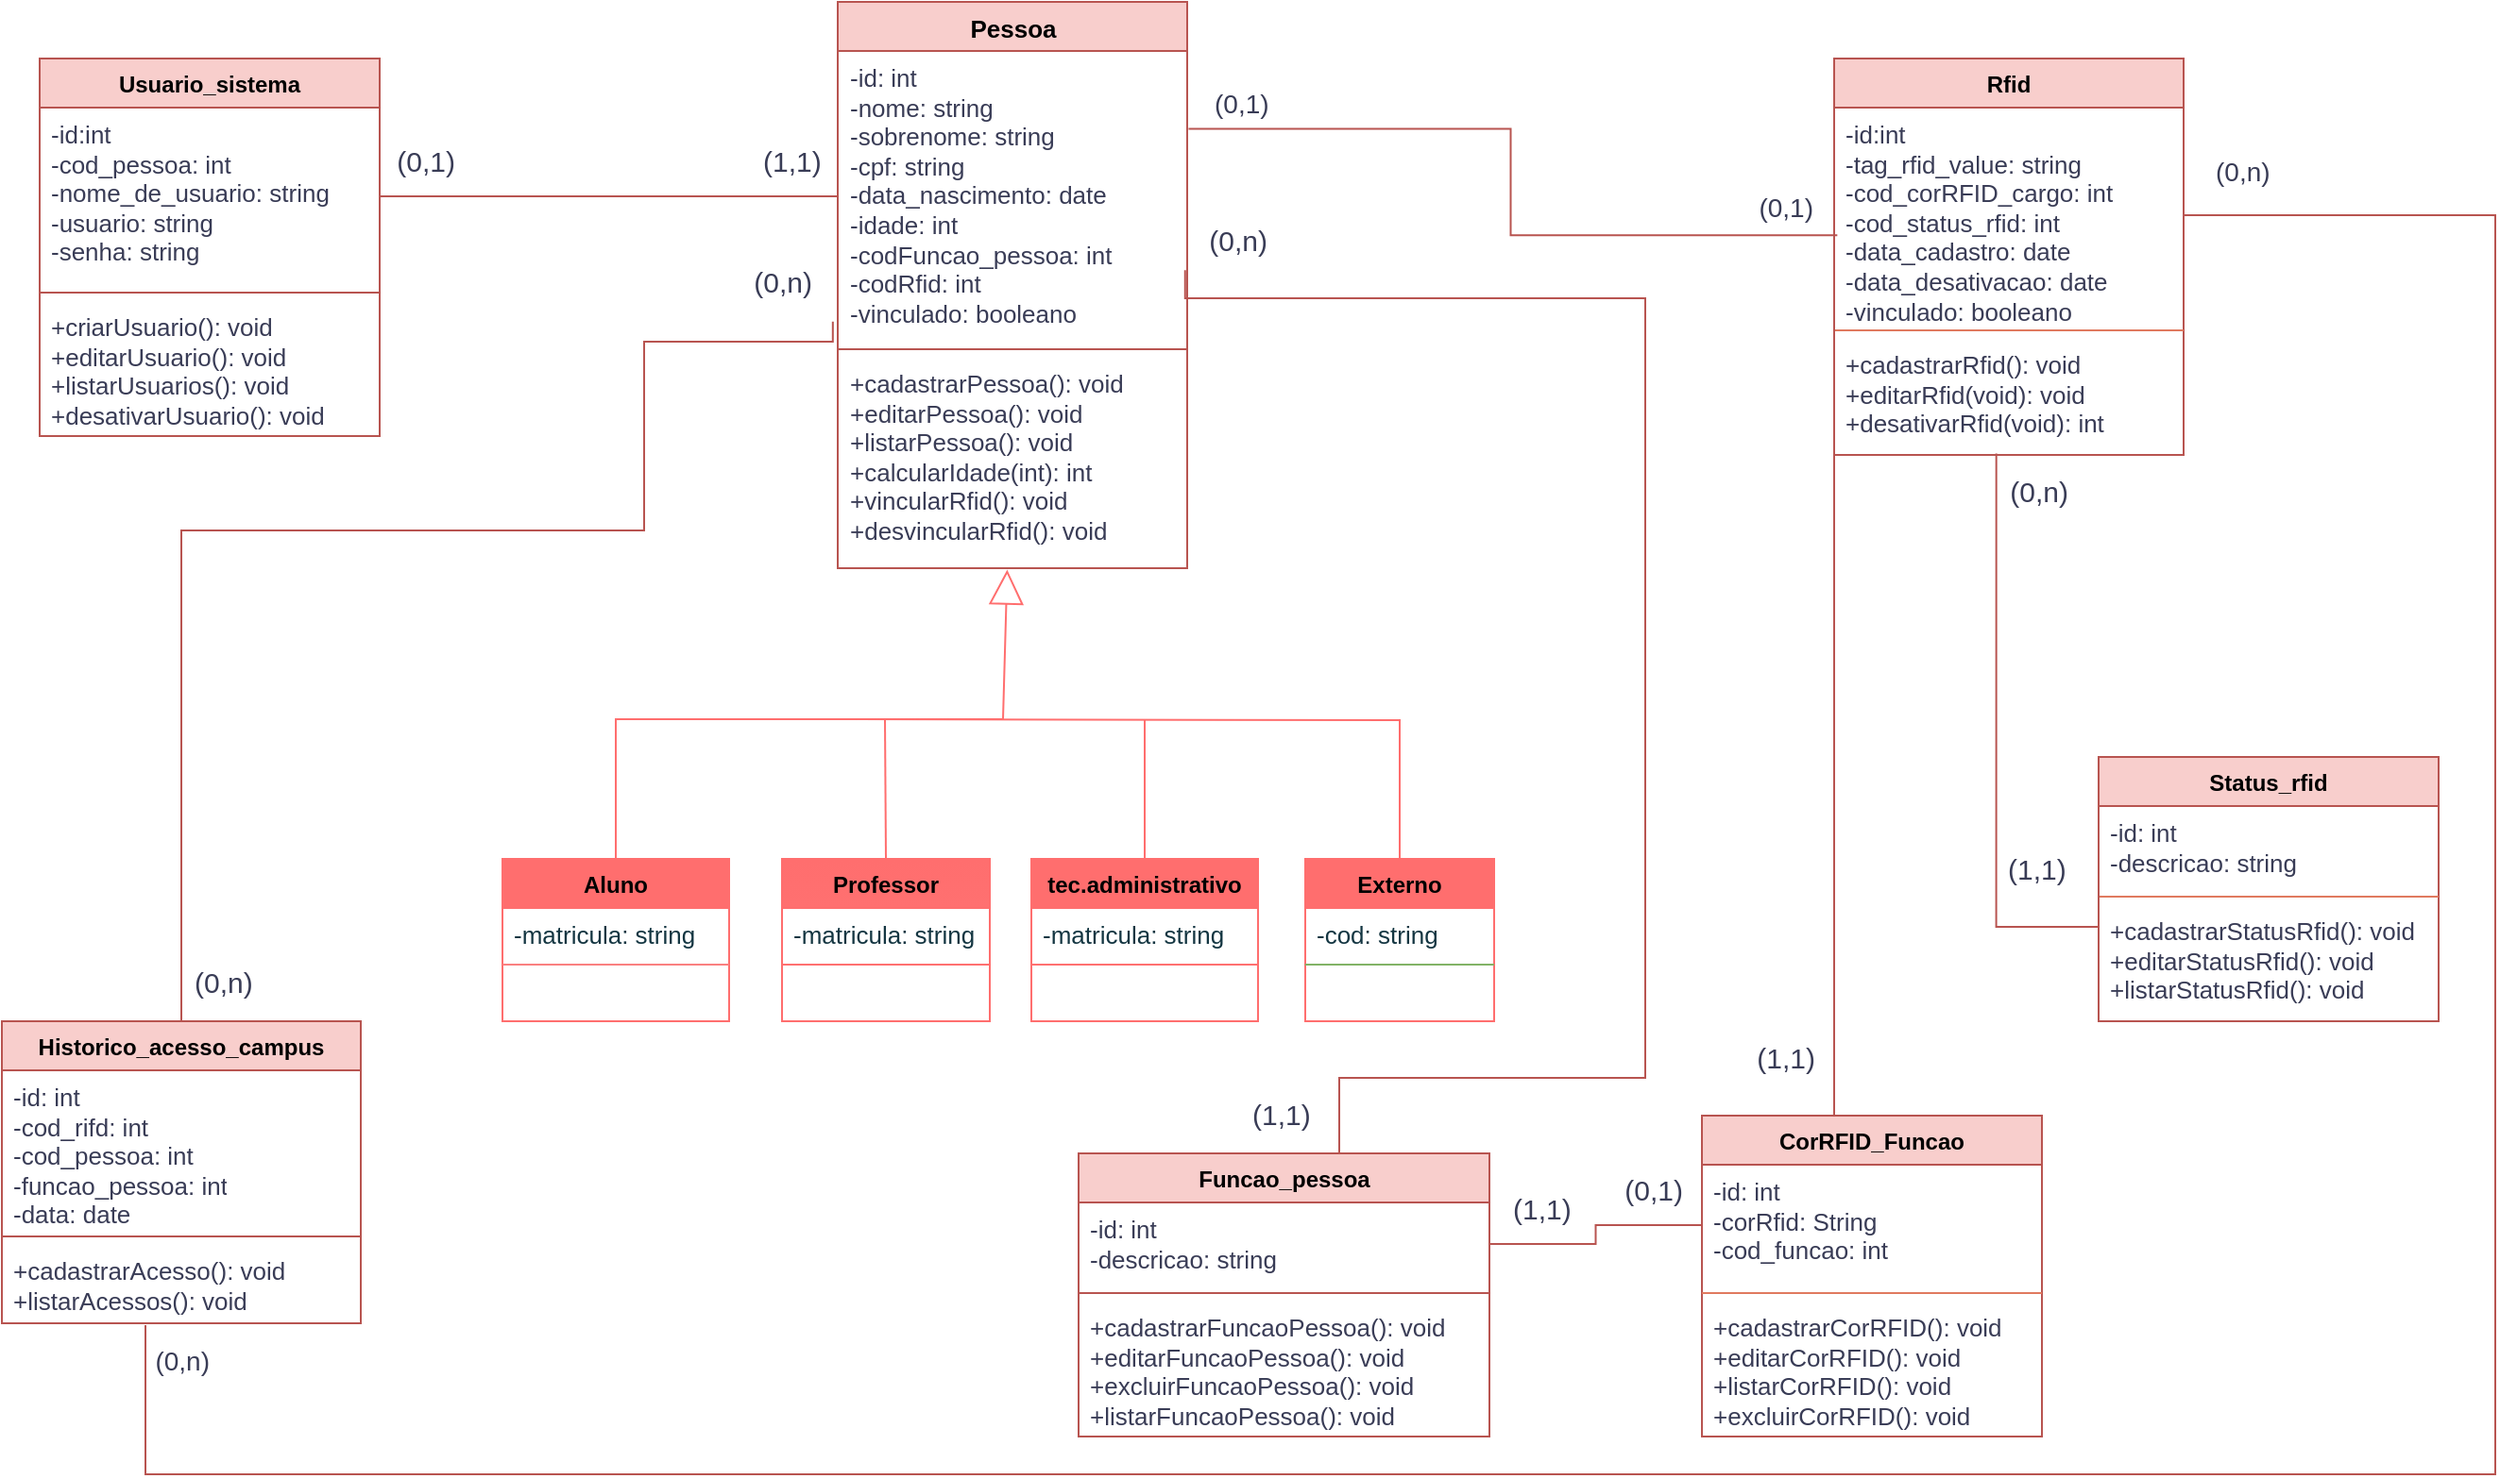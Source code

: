 <mxfile version="24.7.7">
  <diagram id="C5RBs43oDa-KdzZeNtuy" name="Page-1">
    <mxGraphModel grid="1" page="0" gridSize="10" guides="1" tooltips="1" connect="1" arrows="1" fold="1" pageScale="1" pageWidth="827" pageHeight="1169" math="0" shadow="0">
      <root>
        <mxCell id="WIyWlLk6GJQsqaUBKTNV-0" />
        <mxCell id="WIyWlLk6GJQsqaUBKTNV-1" parent="WIyWlLk6GJQsqaUBKTNV-0" />
        <mxCell id="M4-ka_P6qyNskd-XwN5T-8" value="Rfid" style="swimlane;fontStyle=1;align=center;verticalAlign=top;childLayout=stackLayout;horizontal=1;startSize=26;horizontalStack=0;resizeParent=1;resizeParentMax=0;resizeLast=0;collapsible=1;marginBottom=0;whiteSpace=wrap;html=1;strokeColor=#b85450;fillColor=#f8cecc;labelBackgroundColor=none;" vertex="1" parent="WIyWlLk6GJQsqaUBKTNV-1">
          <mxGeometry x="1060" y="60" width="185" height="210" as="geometry" />
        </mxCell>
        <mxCell id="M4-ka_P6qyNskd-XwN5T-9" value="&lt;div style=&quot;font-size: 13px;&quot;&gt;&lt;span style=&quot;text-wrap: nowrap; font-size: 13px;&quot;&gt;-id:int&lt;/span&gt;&lt;/div&gt;&lt;div style=&quot;font-size: 13px;&quot;&gt;&lt;span style=&quot;text-wrap: nowrap; font-size: 13px;&quot;&gt;-tag_rfid_value: string&lt;/span&gt;&lt;/div&gt;&lt;div style=&quot;font-size: 13px;&quot;&gt;&lt;span style=&quot;text-wrap: nowrap; font-size: 13px;&quot;&gt;-cod_corRFID_cargo: int&lt;/span&gt;&lt;/div&gt;&lt;div style=&quot;font-size: 13px;&quot;&gt;&lt;span style=&quot;text-wrap: nowrap; font-size: 13px;&quot;&gt;-cod_status_rfid: int&lt;/span&gt;&lt;/div&gt;&lt;div style=&quot;font-size: 13px;&quot;&gt;&lt;span style=&quot;text-wrap: nowrap; font-size: 13px;&quot;&gt;-data_cadastro: date&lt;/span&gt;&lt;/div&gt;&lt;div style=&quot;font-size: 13px;&quot;&gt;&lt;span style=&quot;text-wrap: nowrap; font-size: 13px;&quot;&gt;-data_desativacao: date&lt;/span&gt;&lt;/div&gt;&lt;div style=&quot;font-size: 13px;&quot;&gt;&lt;span style=&quot;text-wrap: nowrap; font-size: 13px;&quot;&gt;-vinculado: booleano&lt;/span&gt;&lt;/div&gt;" style="text;strokeColor=none;fillColor=none;align=left;verticalAlign=top;spacingLeft=4;spacingRight=4;overflow=hidden;rotatable=0;points=[[0,0.5],[1,0.5]];portConstraint=eastwest;whiteSpace=wrap;html=1;fontColor=#393C56;fontSize=13;labelBackgroundColor=none;" vertex="1" parent="M4-ka_P6qyNskd-XwN5T-8">
          <mxGeometry y="26" width="185" height="114" as="geometry" />
        </mxCell>
        <mxCell id="M4-ka_P6qyNskd-XwN5T-10" value="" style="line;strokeWidth=1;fillColor=none;align=left;verticalAlign=middle;spacingTop=-1;spacingLeft=3;spacingRight=3;rotatable=0;labelPosition=right;points=[];portConstraint=eastwest;strokeColor=#E07A5F;fontColor=#393C56;labelBackgroundColor=none;" vertex="1" parent="M4-ka_P6qyNskd-XwN5T-8">
          <mxGeometry y="140" width="185" height="8" as="geometry" />
        </mxCell>
        <mxCell id="M4-ka_P6qyNskd-XwN5T-11" value="+cadastrarRfid(): void&lt;div style=&quot;font-size: 13px;&quot;&gt;+editarRfid(void): void&lt;/div&gt;&lt;div style=&quot;font-size: 13px;&quot;&gt;+desativarRfid(void): int&lt;/div&gt;" style="text;strokeColor=none;fillColor=none;align=left;verticalAlign=top;spacingLeft=4;spacingRight=4;overflow=hidden;rotatable=0;points=[[0,0.5],[1,0.5]];portConstraint=eastwest;whiteSpace=wrap;html=1;fontColor=#393C56;fontSize=13;labelBackgroundColor=none;" vertex="1" parent="M4-ka_P6qyNskd-XwN5T-8">
          <mxGeometry y="148" width="185" height="62" as="geometry" />
        </mxCell>
        <mxCell id="M4-ka_P6qyNskd-XwN5T-16" value="Pessoa" style="swimlane;fontStyle=1;align=center;verticalAlign=top;childLayout=stackLayout;horizontal=1;startSize=26;horizontalStack=0;resizeParent=1;resizeParentMax=0;resizeLast=0;collapsible=1;marginBottom=0;whiteSpace=wrap;html=1;strokeColor=#b85450;fillColor=#f8cecc;fontSize=13;labelBackgroundColor=none;fillStyle=auto;" vertex="1" parent="WIyWlLk6GJQsqaUBKTNV-1">
          <mxGeometry x="532.5" y="30" width="185" height="300" as="geometry" />
        </mxCell>
        <mxCell id="M4-ka_P6qyNskd-XwN5T-17" value="-id: int&lt;div style=&quot;font-size: 13px;&quot;&gt;-nome: string&lt;br style=&quot;font-size: 13px;&quot;&gt;&lt;/div&gt;&lt;div style=&quot;font-size: 13px;&quot;&gt;-sobrenome: string&lt;br style=&quot;font-size: 13px;&quot;&gt;&lt;/div&gt;&lt;div style=&quot;font-size: 13px;&quot;&gt;-cpf: string&lt;br style=&quot;font-size: 13px;&quot;&gt;&lt;/div&gt;&lt;div style=&quot;font-size: 13px;&quot;&gt;-data_nascimento: date&lt;/div&gt;&lt;div style=&quot;font-size: 13px;&quot;&gt;-idade: int&lt;/div&gt;&lt;div style=&quot;font-size: 13px;&quot;&gt;-codFuncao_pessoa: int&lt;br style=&quot;font-size: 13px;&quot;&gt;&lt;/div&gt;&lt;div style=&quot;font-size: 13px;&quot;&gt;-codRfid: int&lt;/div&gt;&lt;div style=&quot;font-size: 13px;&quot;&gt;&lt;span style=&quot;text-wrap: nowrap;&quot;&gt;-vinculado: booleano&lt;/span&gt;&lt;br&gt;&lt;/div&gt;" style="text;strokeColor=none;fillColor=none;align=left;verticalAlign=top;spacingLeft=4;spacingRight=4;overflow=hidden;rotatable=0;points=[[0,0.5],[1,0.5]];portConstraint=eastwest;whiteSpace=wrap;html=1;fontColor=#393C56;fontSize=13;labelBackgroundColor=none;" vertex="1" parent="M4-ka_P6qyNskd-XwN5T-16">
          <mxGeometry y="26" width="185" height="154" as="geometry" />
        </mxCell>
        <mxCell id="M4-ka_P6qyNskd-XwN5T-18" value="" style="line;strokeWidth=1;fillColor=#f8cecc;align=left;verticalAlign=middle;spacingTop=-1;spacingLeft=3;spacingRight=3;rotatable=0;labelPosition=right;points=[];portConstraint=eastwest;strokeColor=#b85450;labelBackgroundColor=none;" vertex="1" parent="M4-ka_P6qyNskd-XwN5T-16">
          <mxGeometry y="180" width="185" height="8" as="geometry" />
        </mxCell>
        <mxCell id="M4-ka_P6qyNskd-XwN5T-19" value="+cadastrarPessoa(): void&lt;div style=&quot;font-size: 13px;&quot;&gt;+editarPessoa(): void&lt;/div&gt;&lt;div style=&quot;font-size: 13px;&quot;&gt;&lt;span style=&quot;background-color: initial; font-size: 13px;&quot;&gt;+listarPessoa(): void&lt;/span&gt;&lt;/div&gt;&lt;div style=&quot;font-size: 13px;&quot;&gt;&lt;span style=&quot;background-color: initial; font-size: 13px;&quot;&gt;+calcularIdade(int): int&lt;br&gt;&lt;/span&gt;&lt;div&gt;+vincularRfid(): void&lt;/div&gt;&lt;div&gt;+desvincularRfid(): void&lt;/div&gt;&lt;/div&gt;" style="text;strokeColor=none;fillColor=none;align=left;verticalAlign=top;spacingLeft=4;spacingRight=4;overflow=hidden;rotatable=0;points=[[0,0.5],[1,0.5]];portConstraint=eastwest;whiteSpace=wrap;html=1;fontColor=#393C56;fontSize=13;labelBackgroundColor=none;" vertex="1" parent="M4-ka_P6qyNskd-XwN5T-16">
          <mxGeometry y="188" width="185" height="112" as="geometry" />
        </mxCell>
        <mxCell id="M4-ka_P6qyNskd-XwN5T-28" value="Funcao_pessoa" style="swimlane;fontStyle=1;align=center;verticalAlign=top;childLayout=stackLayout;horizontal=1;startSize=26;horizontalStack=0;resizeParent=1;resizeParentMax=0;resizeLast=0;collapsible=1;marginBottom=0;whiteSpace=wrap;html=1;strokeColor=#b85450;fillColor=#f8cecc;labelBackgroundColor=none;" vertex="1" parent="WIyWlLk6GJQsqaUBKTNV-1">
          <mxGeometry x="660" y="640" width="217.5" height="150" as="geometry" />
        </mxCell>
        <mxCell id="M4-ka_P6qyNskd-XwN5T-29" value="-id: int&lt;div style=&quot;font-size: 13px;&quot;&gt;-descricao: string&lt;br style=&quot;font-size: 13px;&quot;&gt;&lt;/div&gt;" style="text;strokeColor=none;fillColor=none;align=left;verticalAlign=top;spacingLeft=4;spacingRight=4;overflow=hidden;rotatable=0;points=[[0,0.5],[1,0.5]];portConstraint=eastwest;whiteSpace=wrap;html=1;fontColor=#393C56;fontSize=13;labelBackgroundColor=none;" vertex="1" parent="M4-ka_P6qyNskd-XwN5T-28">
          <mxGeometry y="26" width="217.5" height="44" as="geometry" />
        </mxCell>
        <mxCell id="M4-ka_P6qyNskd-XwN5T-30" value="" style="line;strokeWidth=1;fillColor=#f8cecc;align=left;verticalAlign=middle;spacingTop=-1;spacingLeft=3;spacingRight=3;rotatable=0;labelPosition=right;points=[];portConstraint=eastwest;strokeColor=#b85450;labelBackgroundColor=none;" vertex="1" parent="M4-ka_P6qyNskd-XwN5T-28">
          <mxGeometry y="70" width="217.5" height="8" as="geometry" />
        </mxCell>
        <mxCell id="M4-ka_P6qyNskd-XwN5T-31" value="+cadastrarFuncaoPessoa(): void&lt;div style=&quot;font-size: 13px;&quot;&gt;+editarFuncaoPessoa(): void&lt;/div&gt;&lt;div style=&quot;font-size: 13px;&quot;&gt;+excluirFuncaoPessoa(): void&lt;/div&gt;&lt;div style=&quot;font-size: 13px;&quot;&gt;+listar&lt;span style=&quot;background-color: initial;&quot;&gt;FuncaoPessoa(): void&lt;/span&gt;&lt;/div&gt;" style="text;strokeColor=none;fillColor=none;align=left;verticalAlign=top;spacingLeft=4;spacingRight=4;overflow=hidden;rotatable=0;points=[[0,0.5],[1,0.5]];portConstraint=eastwest;whiteSpace=wrap;html=1;fontColor=#393C56;fontSize=13;labelBackgroundColor=none;" vertex="1" parent="M4-ka_P6qyNskd-XwN5T-28">
          <mxGeometry y="78" width="217.5" height="72" as="geometry" />
        </mxCell>
        <mxCell id="M4-ka_P6qyNskd-XwN5T-32" value="Status_rfid" style="swimlane;fontStyle=1;align=center;verticalAlign=top;childLayout=stackLayout;horizontal=1;startSize=26;horizontalStack=0;resizeParent=1;resizeParentMax=0;resizeLast=0;collapsible=1;marginBottom=0;whiteSpace=wrap;html=1;strokeColor=#b85450;fillColor=#f8cecc;labelBackgroundColor=none;" vertex="1" parent="WIyWlLk6GJQsqaUBKTNV-1">
          <mxGeometry x="1200" y="430" width="180" height="140" as="geometry" />
        </mxCell>
        <mxCell id="M4-ka_P6qyNskd-XwN5T-33" value="-id: int&lt;div style=&quot;font-size: 13px;&quot;&gt;-descricao: string&lt;br style=&quot;font-size: 13px;&quot;&gt;&lt;/div&gt;" style="text;strokeColor=none;fillColor=none;align=left;verticalAlign=top;spacingLeft=4;spacingRight=4;overflow=hidden;rotatable=0;points=[[0,0.5],[1,0.5]];portConstraint=eastwest;whiteSpace=wrap;html=1;fontColor=#393C56;fontSize=13;labelBackgroundColor=none;" vertex="1" parent="M4-ka_P6qyNskd-XwN5T-32">
          <mxGeometry y="26" width="180" height="44" as="geometry" />
        </mxCell>
        <mxCell id="M4-ka_P6qyNskd-XwN5T-62" value="" style="line;strokeWidth=1;fillColor=none;align=left;verticalAlign=middle;spacingTop=-1;spacingLeft=3;spacingRight=3;rotatable=0;labelPosition=right;points=[];portConstraint=eastwest;strokeColor=#E07A5F;fontColor=#393C56;labelBackgroundColor=none;" vertex="1" parent="M4-ka_P6qyNskd-XwN5T-32">
          <mxGeometry y="70" width="180" height="8" as="geometry" />
        </mxCell>
        <mxCell id="M4-ka_P6qyNskd-XwN5T-35" value="+cadastrarStatusRfid(): void&lt;div style=&quot;font-size: 13px;&quot;&gt;+editarStatusRfid(): void&lt;/div&gt;&lt;div style=&quot;font-size: 13px;&quot;&gt;+listarStatusRfid()&lt;span style=&quot;background-color: initial;&quot;&gt;: void&lt;/span&gt;&lt;/div&gt;" style="text;strokeColor=none;fillColor=none;align=left;verticalAlign=top;spacingLeft=4;spacingRight=4;overflow=hidden;rotatable=0;points=[[0,0.5],[1,0.5]];portConstraint=eastwest;whiteSpace=wrap;html=1;fontColor=#393C56;fontSize=13;labelBackgroundColor=none;" vertex="1" parent="M4-ka_P6qyNskd-XwN5T-32">
          <mxGeometry y="78" width="180" height="62" as="geometry" />
        </mxCell>
        <mxCell id="M4-ka_P6qyNskd-XwN5T-40" value="Historico_acesso_campus" style="swimlane;fontStyle=1;align=center;verticalAlign=top;childLayout=stackLayout;horizontal=1;startSize=26;horizontalStack=0;resizeParent=1;resizeParentMax=0;resizeLast=0;collapsible=1;marginBottom=0;whiteSpace=wrap;html=1;strokeColor=#b85450;fillColor=#f8cecc;labelBackgroundColor=none;" vertex="1" parent="WIyWlLk6GJQsqaUBKTNV-1">
          <mxGeometry x="90" y="570" width="190" height="160" as="geometry" />
        </mxCell>
        <mxCell id="M4-ka_P6qyNskd-XwN5T-41" value="-id: int&lt;div&gt;-cod_rifd: int&lt;br&gt;&lt;div style=&quot;font-size: 13px;&quot;&gt;-cod_pessoa: int&lt;/div&gt;&lt;div style=&quot;font-size: 13px;&quot;&gt;-funcao_pessoa: int&lt;br&gt;&lt;div style=&quot;font-size: 13px;&quot;&gt;-data: date&lt;br style=&quot;font-size: 13px;&quot;&gt;&lt;/div&gt;&lt;/div&gt;&lt;/div&gt;" style="text;strokeColor=none;fillColor=none;align=left;verticalAlign=top;spacingLeft=4;spacingRight=4;overflow=hidden;rotatable=0;points=[[0,0.5],[1,0.5]];portConstraint=eastwest;whiteSpace=wrap;html=1;fontColor=#393C56;fontSize=13;labelBackgroundColor=none;" vertex="1" parent="M4-ka_P6qyNskd-XwN5T-40">
          <mxGeometry y="26" width="190" height="84" as="geometry" />
        </mxCell>
        <mxCell id="M4-ka_P6qyNskd-XwN5T-42" value="" style="line;strokeWidth=1;fillColor=#f8cecc;align=left;verticalAlign=middle;spacingTop=-1;spacingLeft=3;spacingRight=3;rotatable=0;labelPosition=right;points=[];portConstraint=eastwest;strokeColor=#b85450;labelBackgroundColor=none;" vertex="1" parent="M4-ka_P6qyNskd-XwN5T-40">
          <mxGeometry y="110" width="190" height="8" as="geometry" />
        </mxCell>
        <mxCell id="M4-ka_P6qyNskd-XwN5T-43" value="+cadastrarAcesso(): void&lt;div style=&quot;font-size: 13px;&quot;&gt;+listarAcessos(): void&lt;/div&gt;" style="text;strokeColor=none;fillColor=none;align=left;verticalAlign=top;spacingLeft=4;spacingRight=4;overflow=hidden;rotatable=0;points=[[0,0.5],[1,0.5]];portConstraint=eastwest;whiteSpace=wrap;html=1;fontColor=#393C56;fontSize=13;labelBackgroundColor=none;" vertex="1" parent="M4-ka_P6qyNskd-XwN5T-40">
          <mxGeometry y="118" width="190" height="42" as="geometry" />
        </mxCell>
        <mxCell id="M4-ka_P6qyNskd-XwN5T-58" value="Usuario_sistema" style="swimlane;fontStyle=1;align=center;verticalAlign=top;childLayout=stackLayout;horizontal=1;startSize=26;horizontalStack=0;resizeParent=1;resizeParentMax=0;resizeLast=0;collapsible=1;marginBottom=0;whiteSpace=wrap;html=1;strokeColor=#b85450;fillColor=#f8cecc;labelBackgroundColor=none;" vertex="1" parent="WIyWlLk6GJQsqaUBKTNV-1">
          <mxGeometry x="110" y="60" width="180" height="200" as="geometry" />
        </mxCell>
        <mxCell id="M4-ka_P6qyNskd-XwN5T-59" value="&lt;span style=&quot;text-wrap: nowrap; font-size: 13px;&quot;&gt;-id:int&lt;/span&gt;&lt;div&gt;&lt;span style=&quot;text-wrap: nowrap;&quot;&gt;-cod_pessoa: int&lt;br&gt;&lt;/span&gt;&lt;div style=&quot;font-size: 13px;&quot;&gt;&lt;div&gt;-nome_de_usuario: string&lt;/div&gt;&lt;div&gt;-usuario: string&lt;/div&gt;&lt;div&gt;-senha: string&lt;/div&gt;&lt;/div&gt;&lt;/div&gt;" style="text;strokeColor=none;fillColor=none;align=left;verticalAlign=top;spacingLeft=4;spacingRight=4;overflow=hidden;rotatable=0;points=[[0,0.5],[1,0.5]];portConstraint=eastwest;whiteSpace=wrap;html=1;fontColor=#393C56;fontSize=13;labelBackgroundColor=none;" vertex="1" parent="M4-ka_P6qyNskd-XwN5T-58">
          <mxGeometry y="26" width="180" height="94" as="geometry" />
        </mxCell>
        <mxCell id="M4-ka_P6qyNskd-XwN5T-60" value="" style="line;strokeWidth=1;fillColor=#f8cecc;align=left;verticalAlign=middle;spacingTop=-1;spacingLeft=3;spacingRight=3;rotatable=0;labelPosition=right;points=[];portConstraint=eastwest;strokeColor=#b85450;labelBackgroundColor=none;" vertex="1" parent="M4-ka_P6qyNskd-XwN5T-58">
          <mxGeometry y="120" width="180" height="8" as="geometry" />
        </mxCell>
        <mxCell id="M4-ka_P6qyNskd-XwN5T-61" value="&lt;div&gt;+criarUsuario(): void&lt;/div&gt;&lt;div&gt;+editarUsuario():&amp;nbsp;&lt;span style=&quot;background-color: initial;&quot;&gt;void&lt;/span&gt;&lt;/div&gt;&lt;div&gt;+listarUsuarios()&lt;span style=&quot;background-color: initial;&quot;&gt;:&amp;nbsp;&lt;/span&gt;&lt;span style=&quot;background-color: initial;&quot;&gt;void&lt;/span&gt;&lt;/div&gt;&lt;div&gt;+desativarUsuario()&lt;span style=&quot;background-color: initial;&quot;&gt;:&amp;nbsp;&lt;/span&gt;&lt;span style=&quot;background-color: initial;&quot;&gt;void&lt;/span&gt;&lt;/div&gt;" style="text;strokeColor=none;fillColor=none;align=left;verticalAlign=top;spacingLeft=4;spacingRight=4;overflow=hidden;rotatable=0;points=[[0,0.5],[1,0.5]];portConstraint=eastwest;whiteSpace=wrap;html=1;fontColor=#393C56;fontSize=13;labelBackgroundColor=none;" vertex="1" parent="M4-ka_P6qyNskd-XwN5T-58">
          <mxGeometry y="128" width="180" height="72" as="geometry" />
        </mxCell>
        <mxCell id="M4-ka_P6qyNskd-XwN5T-89" value="" style="endArrow=block;endSize=16;endFill=0;html=1;rounded=0;strokeColor=#FF6E6E;fontColor=default;fillColor=#008a00;exitX=0.5;exitY=0;exitDx=0;exitDy=0;entryX=0.485;entryY=1.007;entryDx=0;entryDy=0;entryPerimeter=0;labelBackgroundColor=none;" edge="1" parent="WIyWlLk6GJQsqaUBKTNV-1" source="rJte8QQAC7rV0e9gO7kI-1" target="M4-ka_P6qyNskd-XwN5T-19">
          <mxGeometry width="160" relative="1" as="geometry">
            <mxPoint x="415" y="508" as="sourcePoint" />
            <mxPoint x="622.5" y="300" as="targetPoint" />
            <Array as="points">
              <mxPoint x="415" y="410" />
              <mxPoint x="620" y="410" />
            </Array>
          </mxGeometry>
        </mxCell>
        <mxCell id="M4-ka_P6qyNskd-XwN5T-90" value="" style="endArrow=none;html=1;edgeStyle=orthogonalEdgeStyle;rounded=0;strokeColor=#FF6E6E;fontColor=default;fillColor=#008a00;entryX=0.5;entryY=0;entryDx=0;entryDy=0;labelBackgroundColor=none;" edge="1" parent="WIyWlLk6GJQsqaUBKTNV-1" target="rJte8QQAC7rV0e9gO7kI-9">
          <mxGeometry relative="1" as="geometry">
            <mxPoint x="542.5" y="410" as="sourcePoint" />
            <mxPoint x="850" y="510" as="targetPoint" />
          </mxGeometry>
        </mxCell>
        <mxCell id="M4-ka_P6qyNskd-XwN5T-91" value="" style="edgeLabel;resizable=0;html=1;align=left;verticalAlign=bottom;strokeColor=#E07A5F;fontColor=#393C56;fillColor=#F2CC8F;labelBackgroundColor=none;" connectable="0" vertex="1" parent="M4-ka_P6qyNskd-XwN5T-90">
          <mxGeometry x="-1" relative="1" as="geometry" />
        </mxCell>
        <mxCell id="M4-ka_P6qyNskd-XwN5T-92" value="" style="edgeLabel;resizable=0;html=1;align=right;verticalAlign=bottom;strokeColor=#E07A5F;fontColor=#393C56;fillColor=#F2CC8F;labelBackgroundColor=none;" connectable="0" vertex="1" parent="M4-ka_P6qyNskd-XwN5T-90">
          <mxGeometry x="1" relative="1" as="geometry" />
        </mxCell>
        <mxCell id="M4-ka_P6qyNskd-XwN5T-96" value="" style="endArrow=none;html=1;edgeStyle=orthogonalEdgeStyle;rounded=0;strokeColor=#FF6E6E;fontColor=default;fillColor=#008a00;exitX=0.5;exitY=0;exitDx=0;exitDy=0;labelBackgroundColor=none;" edge="1" parent="WIyWlLk6GJQsqaUBKTNV-1" source="rJte8QQAC7rV0e9gO7kI-5">
          <mxGeometry relative="1" as="geometry">
            <mxPoint x="557.5" y="510" as="sourcePoint" />
            <mxPoint x="557.5" y="410" as="targetPoint" />
          </mxGeometry>
        </mxCell>
        <mxCell id="M4-ka_P6qyNskd-XwN5T-118" value="" style="endArrow=none;html=1;edgeStyle=orthogonalEdgeStyle;rounded=0;strokeColor=#b85450;fontColor=default;fillColor=#f8cecc;exitX=0;exitY=0.5;exitDx=0;exitDy=0;entryX=1;entryY=0.5;entryDx=0;entryDy=0;labelBackgroundColor=none;" edge="1" parent="WIyWlLk6GJQsqaUBKTNV-1" source="M4-ka_P6qyNskd-XwN5T-17" target="M4-ka_P6qyNskd-XwN5T-59">
          <mxGeometry relative="1" as="geometry">
            <mxPoint x="520" y="360" as="sourcePoint" />
            <mxPoint x="680" y="360" as="targetPoint" />
          </mxGeometry>
        </mxCell>
        <mxCell id="M4-ka_P6qyNskd-XwN5T-119" value="(1,1)" style="edgeLabel;resizable=0;html=1;align=left;verticalAlign=bottom;strokeColor=#E07A5F;fontColor=#393C56;fillColor=#F2CC8F;fontSize=15;labelBackgroundColor=none;" connectable="0" vertex="1" parent="M4-ka_P6qyNskd-XwN5T-118">
          <mxGeometry x="-1" relative="1" as="geometry">
            <mxPoint x="-42" y="-8" as="offset" />
          </mxGeometry>
        </mxCell>
        <mxCell id="M4-ka_P6qyNskd-XwN5T-120" value="(0,1)" style="edgeLabel;resizable=0;html=1;align=right;verticalAlign=bottom;strokeColor=#E07A5F;fontColor=#393C56;fillColor=#F2CC8F;fontSize=15;labelBackgroundColor=none;" connectable="0" vertex="1" parent="M4-ka_P6qyNskd-XwN5T-118">
          <mxGeometry x="1" relative="1" as="geometry">
            <mxPoint x="40" y="-8" as="offset" />
          </mxGeometry>
        </mxCell>
        <mxCell id="M4-ka_P6qyNskd-XwN5T-125" value="" style="endArrow=none;html=1;edgeStyle=orthogonalEdgeStyle;rounded=0;strokeColor=#b85450;fontColor=default;fillColor=#f8cecc;exitX=0.5;exitY=0;exitDx=0;exitDy=0;fontSize=15;entryX=0.994;entryY=0.754;entryDx=0;entryDy=0;entryPerimeter=0;labelBackgroundColor=none;" edge="1" parent="WIyWlLk6GJQsqaUBKTNV-1" source="M4-ka_P6qyNskd-XwN5T-28" target="M4-ka_P6qyNskd-XwN5T-17">
          <mxGeometry relative="1" as="geometry">
            <mxPoint x="980" y="430" as="sourcePoint" />
            <mxPoint x="740" y="200" as="targetPoint" />
            <Array as="points">
              <mxPoint x="798" y="600" />
              <mxPoint x="960" y="600" />
              <mxPoint x="960" y="187" />
              <mxPoint x="716" y="187" />
            </Array>
          </mxGeometry>
        </mxCell>
        <mxCell id="M4-ka_P6qyNskd-XwN5T-126" value="(1,1)" style="edgeLabel;resizable=0;html=1;align=left;verticalAlign=bottom;strokeColor=#E07A5F;fontColor=#393C56;fillColor=#F2CC8F;fontSize=15;labelBackgroundColor=none;" connectable="0" vertex="1" parent="M4-ka_P6qyNskd-XwN5T-125">
          <mxGeometry x="-1" relative="1" as="geometry">
            <mxPoint x="-19" y="-10" as="offset" />
          </mxGeometry>
        </mxCell>
        <mxCell id="M4-ka_P6qyNskd-XwN5T-127" value="(0,n)" style="edgeLabel;resizable=0;html=1;align=right;verticalAlign=bottom;strokeColor=#E07A5F;fontColor=#393C56;fillColor=#F2CC8F;fontSize=15;labelBackgroundColor=none;" connectable="0" vertex="1" parent="M4-ka_P6qyNskd-XwN5T-125">
          <mxGeometry x="1" relative="1" as="geometry">
            <mxPoint x="44" y="-5" as="offset" />
          </mxGeometry>
        </mxCell>
        <mxCell id="M4-ka_P6qyNskd-XwN5T-134" value="" style="endArrow=none;html=1;edgeStyle=orthogonalEdgeStyle;rounded=0;strokeColor=#b85450;fontColor=default;fillColor=#f8cecc;exitX=0.5;exitY=0;exitDx=0;exitDy=0;entryX=-0.014;entryY=0.931;entryDx=0;entryDy=0;entryPerimeter=0;labelBackgroundColor=none;" edge="1" parent="WIyWlLk6GJQsqaUBKTNV-1" source="M4-ka_P6qyNskd-XwN5T-40" target="M4-ka_P6qyNskd-XwN5T-17">
          <mxGeometry relative="1" as="geometry">
            <mxPoint x="510" y="630" as="sourcePoint" />
            <mxPoint x="670" y="630" as="targetPoint" />
            <Array as="points">
              <mxPoint x="185" y="310" />
              <mxPoint x="430" y="310" />
              <mxPoint x="430" y="210" />
            </Array>
          </mxGeometry>
        </mxCell>
        <mxCell id="M4-ka_P6qyNskd-XwN5T-135" value="(0,n)" style="edgeLabel;resizable=0;html=1;align=left;verticalAlign=bottom;strokeColor=#E07A5F;fontColor=#393C56;fillColor=#F2CC8F;fontSize=15;labelBackgroundColor=none;" connectable="0" vertex="1" parent="M4-ka_P6qyNskd-XwN5T-134">
          <mxGeometry x="-1" relative="1" as="geometry">
            <mxPoint x="5" y="-10" as="offset" />
          </mxGeometry>
        </mxCell>
        <mxCell id="M4-ka_P6qyNskd-XwN5T-136" value="(0,n)" style="edgeLabel;resizable=0;html=1;align=right;verticalAlign=bottom;strokeColor=#E07A5F;fontColor=#393C56;fillColor=#F2CC8F;fontSize=15;labelBackgroundColor=none;" connectable="0" vertex="1" parent="M4-ka_P6qyNskd-XwN5T-134">
          <mxGeometry x="1" relative="1" as="geometry">
            <mxPoint x="-10" y="-10" as="offset" />
          </mxGeometry>
        </mxCell>
        <mxCell id="M4-ka_P6qyNskd-XwN5T-138" value="" style="endArrow=none;html=1;edgeStyle=orthogonalEdgeStyle;rounded=0;strokeColor=#b85450;fontColor=default;fillColor=#f8cecc;exitX=0;exitY=0.5;exitDx=0;exitDy=0;entryX=0.464;entryY=0.988;entryDx=0;entryDy=0;entryPerimeter=0;labelBackgroundColor=none;" edge="1" parent="WIyWlLk6GJQsqaUBKTNV-1" source="M4-ka_P6qyNskd-XwN5T-33" target="M4-ka_P6qyNskd-XwN5T-11">
          <mxGeometry relative="1" as="geometry">
            <mxPoint x="1150" y="620" as="sourcePoint" />
            <mxPoint x="1310" y="620" as="targetPoint" />
            <Array as="points">
              <mxPoint x="1200" y="520" />
              <mxPoint x="1146" y="520" />
            </Array>
          </mxGeometry>
        </mxCell>
        <mxCell id="M4-ka_P6qyNskd-XwN5T-139" value="(1,1)" style="edgeLabel;resizable=0;html=1;align=left;verticalAlign=bottom;strokeColor=#E07A5F;fontColor=#393C56;fillColor=#F2CC8F;fontSize=15;labelBackgroundColor=none;" connectable="0" vertex="1" parent="M4-ka_P6qyNskd-XwN5T-138">
          <mxGeometry x="-1" relative="1" as="geometry">
            <mxPoint x="-50" y="22" as="offset" />
          </mxGeometry>
        </mxCell>
        <mxCell id="M4-ka_P6qyNskd-XwN5T-140" value="(0,n)" style="edgeLabel;resizable=0;html=1;align=right;verticalAlign=bottom;strokeColor=#E07A5F;fontColor=#393C56;fillColor=#F2CC8F;fontSize=15;labelBackgroundColor=none;" connectable="0" vertex="1" parent="M4-ka_P6qyNskd-XwN5T-138">
          <mxGeometry x="1" relative="1" as="geometry">
            <mxPoint x="39" y="31" as="offset" />
          </mxGeometry>
        </mxCell>
        <mxCell id="M4-ka_P6qyNskd-XwN5T-141" value="CorRFID_Funcao" style="swimlane;fontStyle=1;align=center;verticalAlign=top;childLayout=stackLayout;horizontal=1;startSize=26;horizontalStack=0;resizeParent=1;resizeParentMax=0;resizeLast=0;collapsible=1;marginBottom=0;whiteSpace=wrap;html=1;strokeColor=#b85450;fillColor=#f8cecc;labelBackgroundColor=none;" vertex="1" parent="WIyWlLk6GJQsqaUBKTNV-1">
          <mxGeometry x="990" y="620" width="180" height="170" as="geometry" />
        </mxCell>
        <mxCell id="M4-ka_P6qyNskd-XwN5T-142" value="-id: int&lt;div style=&quot;font-size: 13px;&quot;&gt;-corRfid: String&lt;br style=&quot;font-size: 13px;&quot;&gt;&lt;/div&gt;&lt;div style=&quot;font-size: 13px;&quot;&gt;-cod_funcao: int&lt;/div&gt;" style="text;strokeColor=none;fillColor=none;align=left;verticalAlign=top;spacingLeft=4;spacingRight=4;overflow=hidden;rotatable=0;points=[[0,0.5],[1,0.5]];portConstraint=eastwest;whiteSpace=wrap;html=1;fontColor=#393C56;fontSize=13;labelBackgroundColor=none;" vertex="1" parent="M4-ka_P6qyNskd-XwN5T-141">
          <mxGeometry y="26" width="180" height="64" as="geometry" />
        </mxCell>
        <mxCell id="M4-ka_P6qyNskd-XwN5T-143" value="" style="line;strokeWidth=1;fillColor=none;align=left;verticalAlign=middle;spacingTop=-1;spacingLeft=3;spacingRight=3;rotatable=0;labelPosition=right;points=[];portConstraint=eastwest;strokeColor=#E07A5F;fontColor=#393C56;labelBackgroundColor=none;" vertex="1" parent="M4-ka_P6qyNskd-XwN5T-141">
          <mxGeometry y="90" width="180" height="8" as="geometry" />
        </mxCell>
        <mxCell id="M4-ka_P6qyNskd-XwN5T-144" value="+cadastrarCorRFID(): void&lt;div style=&quot;font-size: 13px;&quot;&gt;+editarCorRFID(): void&lt;/div&gt;&lt;div style=&quot;font-size: 13px;&quot;&gt;+listarCorRFID(): void&lt;br&gt;&lt;/div&gt;&lt;div style=&quot;font-size: 13px;&quot;&gt;+excluirCorRFID(): void&lt;/div&gt;" style="text;strokeColor=none;fillColor=none;align=left;verticalAlign=top;spacingLeft=4;spacingRight=4;overflow=hidden;rotatable=0;points=[[0,0.5],[1,0.5]];portConstraint=eastwest;whiteSpace=wrap;html=1;fontColor=#393C56;fontSize=13;labelBackgroundColor=none;" vertex="1" parent="M4-ka_P6qyNskd-XwN5T-141">
          <mxGeometry y="98" width="180" height="72" as="geometry" />
        </mxCell>
        <mxCell id="M4-ka_P6qyNskd-XwN5T-145" value="" style="endArrow=none;html=1;edgeStyle=orthogonalEdgeStyle;rounded=0;strokeColor=#b85450;fontColor=default;fillColor=#f8cecc;exitX=1;exitY=0.5;exitDx=0;exitDy=0;entryX=0;entryY=0.5;entryDx=0;entryDy=0;labelBackgroundColor=none;" edge="1" parent="WIyWlLk6GJQsqaUBKTNV-1" source="M4-ka_P6qyNskd-XwN5T-29" target="M4-ka_P6qyNskd-XwN5T-142">
          <mxGeometry relative="1" as="geometry">
            <mxPoint x="670" y="670" as="sourcePoint" />
            <mxPoint x="830" y="670" as="targetPoint" />
          </mxGeometry>
        </mxCell>
        <mxCell id="M4-ka_P6qyNskd-XwN5T-146" value="(1,1)" style="edgeLabel;resizable=0;html=1;align=left;verticalAlign=bottom;strokeColor=#E07A5F;fontColor=#393C56;fillColor=#F2CC8F;fontSize=15;labelBackgroundColor=none;" connectable="0" vertex="1" parent="M4-ka_P6qyNskd-XwN5T-145">
          <mxGeometry x="-1" relative="1" as="geometry">
            <mxPoint x="10" y="-8" as="offset" />
          </mxGeometry>
        </mxCell>
        <mxCell id="M4-ka_P6qyNskd-XwN5T-147" value="(0,1)" style="edgeLabel;resizable=0;html=1;align=right;verticalAlign=bottom;strokeColor=#E07A5F;fontColor=#393C56;fillColor=#F2CC8F;fontSize=15;labelBackgroundColor=none;" connectable="0" vertex="1" parent="M4-ka_P6qyNskd-XwN5T-145">
          <mxGeometry x="1" relative="1" as="geometry">
            <mxPoint x="-10" y="-8" as="offset" />
          </mxGeometry>
        </mxCell>
        <mxCell id="M4-ka_P6qyNskd-XwN5T-148" value="" style="endArrow=none;html=1;edgeStyle=orthogonalEdgeStyle;rounded=0;strokeColor=#b85450;fontColor=default;fillColor=#f8cecc;entryX=0.5;entryY=0;entryDx=0;entryDy=0;exitX=0;exitY=0.5;exitDx=0;exitDy=0;labelBackgroundColor=none;" edge="1" parent="WIyWlLk6GJQsqaUBKTNV-1" source="M4-ka_P6qyNskd-XwN5T-9" target="M4-ka_P6qyNskd-XwN5T-141">
          <mxGeometry relative="1" as="geometry">
            <mxPoint x="660" y="910" as="sourcePoint" />
            <mxPoint x="820" y="910" as="targetPoint" />
            <Array as="points">
              <mxPoint x="1060" y="620" />
            </Array>
          </mxGeometry>
        </mxCell>
        <mxCell id="M4-ka_P6qyNskd-XwN5T-150" value="(1,1)" style="edgeLabel;resizable=0;html=1;align=right;verticalAlign=bottom;strokeColor=#E07A5F;fontColor=#393C56;fillColor=#F2CC8F;fontSize=15;labelBackgroundColor=none;" connectable="0" vertex="1" parent="M4-ka_P6qyNskd-XwN5T-148">
          <mxGeometry x="1" relative="1" as="geometry">
            <mxPoint x="-30" y="-20" as="offset" />
          </mxGeometry>
        </mxCell>
        <mxCell id="M4-ka_P6qyNskd-XwN5T-151" value="" style="endArrow=none;html=1;edgeStyle=orthogonalEdgeStyle;rounded=0;strokeColor=#FF6E6E;fontColor=default;fillColor=#008a00;exitX=0.5;exitY=0;exitDx=0;exitDy=0;labelBackgroundColor=none;" edge="1" parent="WIyWlLk6GJQsqaUBKTNV-1" source="rJte8QQAC7rV0e9gO7kI-17">
          <mxGeometry relative="1" as="geometry">
            <mxPoint x="695" y="510" as="sourcePoint" />
            <mxPoint x="695" y="410" as="targetPoint" />
          </mxGeometry>
        </mxCell>
        <mxCell id="xuZ6Ef-4p1wvEKeNe8pg-0" value="" style="endArrow=none;html=1;edgeStyle=orthogonalEdgeStyle;rounded=0;exitX=1.004;exitY=0.268;exitDx=0;exitDy=0;exitPerimeter=0;entryX=0.009;entryY=0.593;entryDx=0;entryDy=0;entryPerimeter=0;labelBackgroundColor=none;strokeColor=#b85450;fontColor=default;fillColor=#f8cecc;" edge="1" parent="WIyWlLk6GJQsqaUBKTNV-1" source="M4-ka_P6qyNskd-XwN5T-17" target="M4-ka_P6qyNskd-XwN5T-9">
          <mxGeometry relative="1" as="geometry">
            <mxPoint x="830" y="280" as="sourcePoint" />
            <mxPoint x="990" y="280" as="targetPoint" />
          </mxGeometry>
        </mxCell>
        <mxCell id="xuZ6Ef-4p1wvEKeNe8pg-1" value="(0,1)" style="edgeLabel;resizable=0;html=1;align=left;verticalAlign=bottom;fontSize=14;labelBackgroundColor=none;fontColor=#393C56;" connectable="0" vertex="1" parent="xuZ6Ef-4p1wvEKeNe8pg-0">
          <mxGeometry x="-1" relative="1" as="geometry">
            <mxPoint x="12" y="-3" as="offset" />
          </mxGeometry>
        </mxCell>
        <mxCell id="xuZ6Ef-4p1wvEKeNe8pg-2" value="(0,1)" style="edgeLabel;resizable=0;html=1;align=right;verticalAlign=bottom;fontSize=14;labelBackgroundColor=none;fontColor=#393C56;" connectable="0" vertex="1" parent="xuZ6Ef-4p1wvEKeNe8pg-0">
          <mxGeometry x="1" relative="1" as="geometry">
            <mxPoint x="-12" y="-4" as="offset" />
          </mxGeometry>
        </mxCell>
        <mxCell id="xuZ6Ef-4p1wvEKeNe8pg-3" value="" style="endArrow=none;html=1;edgeStyle=orthogonalEdgeStyle;rounded=0;exitX=1;exitY=0.5;exitDx=0;exitDy=0;entryX=0.4;entryY=1.024;entryDx=0;entryDy=0;entryPerimeter=0;labelBackgroundColor=none;strokeColor=#b85450;fontColor=default;fillColor=#f8cecc;" edge="1" parent="WIyWlLk6GJQsqaUBKTNV-1" source="M4-ka_P6qyNskd-XwN5T-9" target="M4-ka_P6qyNskd-XwN5T-43">
          <mxGeometry relative="1" as="geometry">
            <mxPoint x="700" y="420" as="sourcePoint" />
            <mxPoint x="1410" y="770" as="targetPoint" />
            <Array as="points">
              <mxPoint x="1410" y="143" />
              <mxPoint x="1410" y="810" />
              <mxPoint x="166" y="810" />
            </Array>
          </mxGeometry>
        </mxCell>
        <mxCell id="xuZ6Ef-4p1wvEKeNe8pg-4" value="(0,n)" style="edgeLabel;resizable=0;html=1;align=left;verticalAlign=bottom;fontSize=14;labelBackgroundColor=none;fontColor=#393C56;" connectable="0" vertex="1" parent="xuZ6Ef-4p1wvEKeNe8pg-3">
          <mxGeometry x="-1" relative="1" as="geometry">
            <mxPoint x="15" y="-13" as="offset" />
          </mxGeometry>
        </mxCell>
        <mxCell id="xuZ6Ef-4p1wvEKeNe8pg-5" value="(0,n)" style="edgeLabel;resizable=0;html=1;align=right;verticalAlign=bottom;fontSize=14;labelBackgroundColor=none;fontColor=#393C56;" connectable="0" vertex="1" parent="xuZ6Ef-4p1wvEKeNe8pg-3">
          <mxGeometry x="1" relative="1" as="geometry">
            <mxPoint x="34" y="29" as="offset" />
          </mxGeometry>
        </mxCell>
        <mxCell id="rJte8QQAC7rV0e9gO7kI-1" value="Aluno" style="swimlane;fontStyle=1;align=center;verticalAlign=top;childLayout=stackLayout;horizontal=1;startSize=26;horizontalStack=0;resizeParent=1;resizeParentMax=0;resizeLast=0;collapsible=1;marginBottom=0;whiteSpace=wrap;html=1;labelBackgroundColor=none;fillColor=#FF6E6E;strokeColor=#FF6E6E;" vertex="1" parent="WIyWlLk6GJQsqaUBKTNV-1">
          <mxGeometry x="355" y="484" width="120" height="86" as="geometry">
            <mxRectangle x="355" y="484" width="70" height="30" as="alternateBounds" />
          </mxGeometry>
        </mxCell>
        <mxCell id="rJte8QQAC7rV0e9gO7kI-2" value="&lt;span style=&quot;color: rgb(20, 54, 66); font-size: 13px;&quot;&gt;-matricula: string&lt;/span&gt;" style="text;strokeColor=none;fillColor=none;align=left;verticalAlign=top;spacingLeft=4;spacingRight=4;overflow=hidden;rotatable=0;points=[[0,0.5],[1,0.5]];portConstraint=eastwest;whiteSpace=wrap;html=1;labelBackgroundColor=none;fontColor=#393C56;" vertex="1" parent="rJte8QQAC7rV0e9gO7kI-1">
          <mxGeometry y="26" width="120" height="26" as="geometry" />
        </mxCell>
        <mxCell id="rJte8QQAC7rV0e9gO7kI-3" value="" style="line;strokeWidth=1;fillColor=#FA8080;align=left;verticalAlign=middle;spacingTop=-1;spacingLeft=3;spacingRight=3;rotatable=0;labelPosition=right;points=[];portConstraint=eastwest;strokeColor=#FA8080;labelBackgroundColor=none;gradientColor=#FA8080;" vertex="1" parent="rJte8QQAC7rV0e9gO7kI-1">
          <mxGeometry y="52" width="120" height="8" as="geometry" />
        </mxCell>
        <mxCell id="rJte8QQAC7rV0e9gO7kI-4" value="&amp;nbsp;" style="text;strokeColor=none;fillColor=none;align=left;verticalAlign=top;spacingLeft=4;spacingRight=4;overflow=hidden;rotatable=0;points=[[0,0.5],[1,0.5]];portConstraint=eastwest;whiteSpace=wrap;html=1;labelBackgroundColor=none;fontColor=#393C56;" vertex="1" parent="rJte8QQAC7rV0e9gO7kI-1">
          <mxGeometry y="60" width="120" height="26" as="geometry" />
        </mxCell>
        <mxCell id="rJte8QQAC7rV0e9gO7kI-5" value="Professor" style="swimlane;fontStyle=1;align=center;verticalAlign=top;childLayout=stackLayout;horizontal=1;startSize=26;horizontalStack=0;resizeParent=1;resizeParentMax=0;resizeLast=0;collapsible=1;marginBottom=0;whiteSpace=wrap;html=1;labelBackgroundColor=none;fillColor=#FF6E6E;strokeColor=#FF6E6E;gradientColor=#FF7070;" vertex="1" parent="WIyWlLk6GJQsqaUBKTNV-1">
          <mxGeometry x="503" y="484" width="110" height="86" as="geometry">
            <mxRectangle x="503" y="484" width="90" height="30" as="alternateBounds" />
          </mxGeometry>
        </mxCell>
        <mxCell id="rJte8QQAC7rV0e9gO7kI-6" value="&lt;span style=&quot;color: rgb(20, 54, 66); font-size: 13px;&quot;&gt;-matricula: string&lt;/span&gt;" style="text;strokeColor=none;fillColor=none;align=left;verticalAlign=top;spacingLeft=4;spacingRight=4;overflow=hidden;rotatable=0;points=[[0,0.5],[1,0.5]];portConstraint=eastwest;whiteSpace=wrap;html=1;labelBackgroundColor=none;fontColor=#393C56;" vertex="1" parent="rJte8QQAC7rV0e9gO7kI-5">
          <mxGeometry y="26" width="110" height="26" as="geometry" />
        </mxCell>
        <mxCell id="rJte8QQAC7rV0e9gO7kI-7" value="" style="line;strokeWidth=1;align=left;verticalAlign=middle;spacingTop=-1;spacingLeft=3;spacingRight=3;rotatable=0;labelPosition=right;points=[];portConstraint=eastwest;labelBackgroundColor=none;fillColor=#d5e8d4;gradientColor=#97d077;strokeColor=#FF7070;" vertex="1" parent="rJte8QQAC7rV0e9gO7kI-5">
          <mxGeometry y="52" width="110" height="8" as="geometry" />
        </mxCell>
        <mxCell id="rJte8QQAC7rV0e9gO7kI-8" value="&amp;nbsp;" style="text;strokeColor=none;fillColor=none;align=left;verticalAlign=top;spacingLeft=4;spacingRight=4;overflow=hidden;rotatable=0;points=[[0,0.5],[1,0.5]];portConstraint=eastwest;whiteSpace=wrap;html=1;labelBackgroundColor=none;fontColor=#393C56;" vertex="1" parent="rJte8QQAC7rV0e9gO7kI-5">
          <mxGeometry y="60" width="110" height="26" as="geometry" />
        </mxCell>
        <mxCell id="rJte8QQAC7rV0e9gO7kI-9" value="Externo" style="swimlane;fontStyle=1;align=center;verticalAlign=top;childLayout=stackLayout;horizontal=1;startSize=26;horizontalStack=0;resizeParent=1;resizeParentMax=0;resizeLast=0;collapsible=1;marginBottom=0;whiteSpace=wrap;html=1;labelBackgroundColor=none;fillColor=#FF6E6E;strokeColor=#FF6E6E;gradientColor=none;" vertex="1" parent="WIyWlLk6GJQsqaUBKTNV-1">
          <mxGeometry x="780" y="484" width="100" height="86" as="geometry" />
        </mxCell>
        <mxCell id="rJte8QQAC7rV0e9gO7kI-10" value="&lt;span style=&quot;color: rgb(20, 54, 66); font-size: 13px;&quot;&gt;-cod: string&lt;/span&gt;" style="text;strokeColor=none;fillColor=none;align=left;verticalAlign=top;spacingLeft=4;spacingRight=4;overflow=hidden;rotatable=0;points=[[0,0.5],[1,0.5]];portConstraint=eastwest;whiteSpace=wrap;html=1;labelBackgroundColor=none;fontColor=#393C56;" vertex="1" parent="rJte8QQAC7rV0e9gO7kI-9">
          <mxGeometry y="26" width="100" height="26" as="geometry" />
        </mxCell>
        <mxCell id="rJte8QQAC7rV0e9gO7kI-11" value="" style="line;strokeWidth=1;align=left;verticalAlign=middle;spacingTop=-1;spacingLeft=3;spacingRight=3;rotatable=0;labelPosition=right;points=[];portConstraint=eastwest;labelBackgroundColor=none;fillColor=#d5e8d4;gradientColor=#97d077;strokeColor=#82b366;" vertex="1" parent="rJte8QQAC7rV0e9gO7kI-9">
          <mxGeometry y="52" width="100" height="8" as="geometry" />
        </mxCell>
        <mxCell id="rJte8QQAC7rV0e9gO7kI-12" value="&amp;nbsp;" style="text;strokeColor=none;fillColor=none;align=left;verticalAlign=top;spacingLeft=4;spacingRight=4;overflow=hidden;rotatable=0;points=[[0,0.5],[1,0.5]];portConstraint=eastwest;whiteSpace=wrap;html=1;labelBackgroundColor=none;fontColor=#393C56;" vertex="1" parent="rJte8QQAC7rV0e9gO7kI-9">
          <mxGeometry y="60" width="100" height="26" as="geometry" />
        </mxCell>
        <mxCell id="rJte8QQAC7rV0e9gO7kI-17" value="tec.administrativo" style="swimlane;fontStyle=1;align=center;verticalAlign=top;childLayout=stackLayout;horizontal=1;startSize=26;horizontalStack=0;resizeParent=1;resizeParentMax=0;resizeLast=0;collapsible=1;marginBottom=0;whiteSpace=wrap;html=1;labelBackgroundColor=none;fillColor=#FF6E6E;strokeColor=#FF6E6E;gradientColor=none;" vertex="1" parent="WIyWlLk6GJQsqaUBKTNV-1">
          <mxGeometry x="635" y="484" width="120" height="86" as="geometry" />
        </mxCell>
        <mxCell id="rJte8QQAC7rV0e9gO7kI-18" value="&lt;span style=&quot;color: rgb(20, 54, 66); font-size: 13px;&quot;&gt;-matricula: string&lt;/span&gt;" style="text;strokeColor=none;fillColor=none;align=left;verticalAlign=top;spacingLeft=4;spacingRight=4;overflow=hidden;rotatable=0;points=[[0,0.5],[1,0.5]];portConstraint=eastwest;whiteSpace=wrap;html=1;labelBackgroundColor=none;fontColor=#393C56;" vertex="1" parent="rJte8QQAC7rV0e9gO7kI-17">
          <mxGeometry y="26" width="120" height="26" as="geometry" />
        </mxCell>
        <mxCell id="rJte8QQAC7rV0e9gO7kI-19" value="" style="line;strokeWidth=1;align=left;verticalAlign=middle;spacingTop=-1;spacingLeft=3;spacingRight=3;rotatable=0;labelPosition=right;points=[];portConstraint=eastwest;labelBackgroundColor=none;fillColor=#d5e8d4;gradientColor=#97d077;strokeColor=#FF7070;" vertex="1" parent="rJte8QQAC7rV0e9gO7kI-17">
          <mxGeometry y="52" width="120" height="8" as="geometry" />
        </mxCell>
        <mxCell id="rJte8QQAC7rV0e9gO7kI-20" value="&amp;nbsp;" style="text;align=left;verticalAlign=top;spacingLeft=4;spacingRight=4;overflow=hidden;rotatable=0;points=[[0,0.5],[1,0.5]];portConstraint=eastwest;whiteSpace=wrap;html=1;labelBackgroundColor=none;" vertex="1" parent="rJte8QQAC7rV0e9gO7kI-17">
          <mxGeometry y="60" width="120" height="26" as="geometry" />
        </mxCell>
      </root>
    </mxGraphModel>
  </diagram>
</mxfile>

